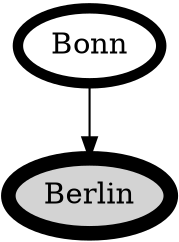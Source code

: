digraph {
  "Bonn" [ style="setlinewidth(5)" ]
  "Berlin" [ style="filled, setlinewidth(7)" ]

  "Bonn" -> "Berlin"

}
